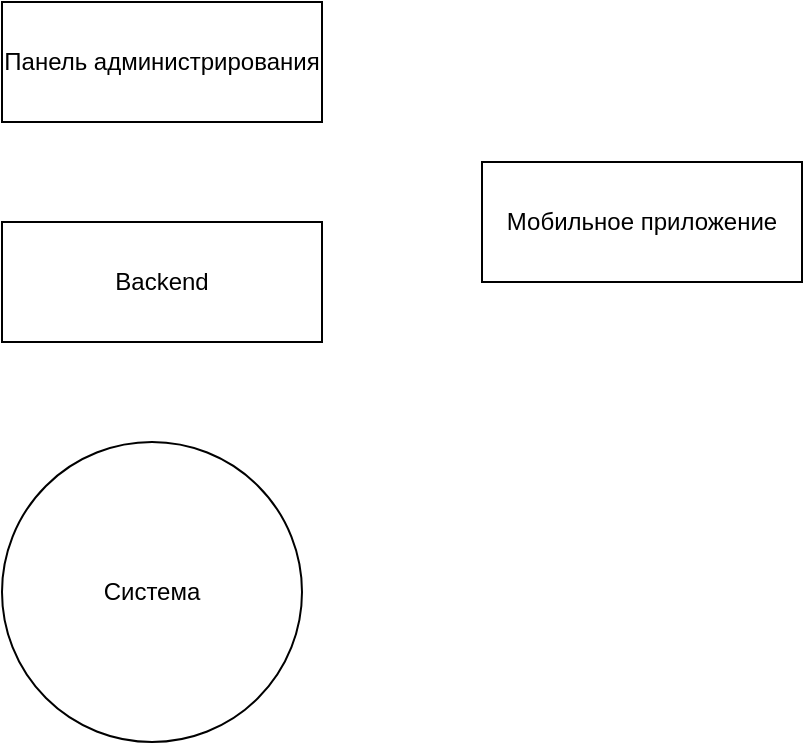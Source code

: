 <mxfile version="21.0.10" type="github">
  <diagram name="Страница 1" id="aJdUSx-QS-0cPneFwsWe">
    <mxGraphModel dx="954" dy="623" grid="1" gridSize="10" guides="1" tooltips="1" connect="1" arrows="1" fold="1" page="1" pageScale="1" pageWidth="1169" pageHeight="827" math="0" shadow="0">
      <root>
        <mxCell id="0" />
        <mxCell id="1" parent="0" />
        <mxCell id="NcMo99bP7BFtLYDiCOAP-1" value="Система" style="ellipse;whiteSpace=wrap;html=1;" vertex="1" parent="1">
          <mxGeometry x="470" y="290" width="150" height="150" as="geometry" />
        </mxCell>
        <mxCell id="NcMo99bP7BFtLYDiCOAP-2" value="Панель администрирования" style="rounded=0;whiteSpace=wrap;html=1;" vertex="1" parent="1">
          <mxGeometry x="470" y="70" width="160" height="60" as="geometry" />
        </mxCell>
        <mxCell id="NcMo99bP7BFtLYDiCOAP-3" value="Backend" style="rounded=0;whiteSpace=wrap;html=1;" vertex="1" parent="1">
          <mxGeometry x="470" y="180" width="160" height="60" as="geometry" />
        </mxCell>
        <mxCell id="NcMo99bP7BFtLYDiCOAP-4" value="Мобильное приложение" style="rounded=0;whiteSpace=wrap;html=1;" vertex="1" parent="1">
          <mxGeometry x="710" y="150" width="160" height="60" as="geometry" />
        </mxCell>
      </root>
    </mxGraphModel>
  </diagram>
</mxfile>
